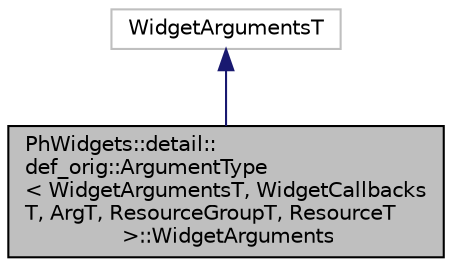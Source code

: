 digraph "PhWidgets::detail::def_orig::ArgumentType&lt; WidgetArgumentsT, WidgetCallbacksT, ArgT, ResourceGroupT, ResourceT &gt;::WidgetArguments"
{
  edge [fontname="Helvetica",fontsize="10",labelfontname="Helvetica",labelfontsize="10"];
  node [fontname="Helvetica",fontsize="10",shape=record];
  Node2 [label="PhWidgets::detail::\ldef_orig::ArgumentType\l\< WidgetArgumentsT, WidgetCallbacks\lT, ArgT, ResourceGroupT, ResourceT\l \>::WidgetArguments",height=0.2,width=0.4,color="black", fillcolor="grey75", style="filled", fontcolor="black"];
  Node3 -> Node2 [dir="back",color="midnightblue",fontsize="10",style="solid",fontname="Helvetica"];
  Node3 [label="WidgetArgumentsT",height=0.2,width=0.4,color="grey75", fillcolor="white", style="filled"];
}
